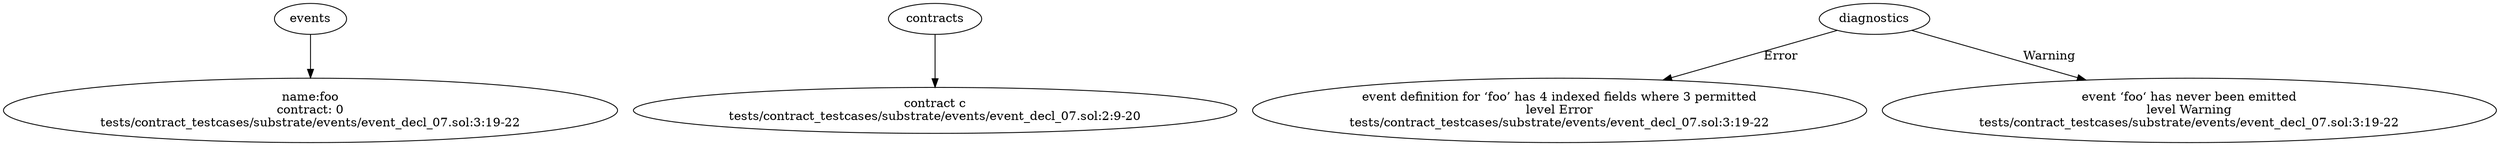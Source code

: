strict digraph "tests/contract_testcases/substrate/events/event_decl_07.sol" {
	foo [label="name:foo\ncontract: 0\ntests/contract_testcases/substrate/events/event_decl_07.sol:3:19-22"]
	contract [label="contract c\ntests/contract_testcases/substrate/events/event_decl_07.sol:2:9-20"]
	diagnostic [label="event definition for ‘foo’ has 4 indexed fields where 3 permitted\nlevel Error\ntests/contract_testcases/substrate/events/event_decl_07.sol:3:19-22"]
	diagnostic_7 [label="event ‘foo‘ has never been emitted\nlevel Warning\ntests/contract_testcases/substrate/events/event_decl_07.sol:3:19-22"]
	events -> foo
	contracts -> contract
	diagnostics -> diagnostic [label="Error"]
	diagnostics -> diagnostic_7 [label="Warning"]
}

